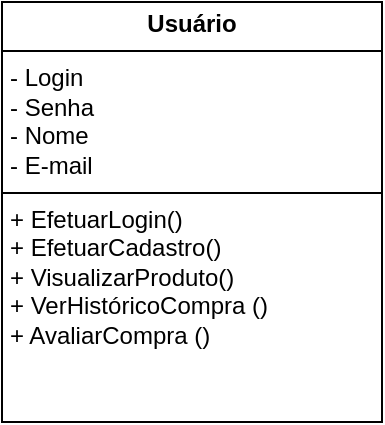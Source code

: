 <mxfile version="24.4.0" type="github">
  <diagram name="Página-1" id="5wzTVDL06kgsEXwPrGa1">
    <mxGraphModel dx="1393" dy="808" grid="1" gridSize="10" guides="1" tooltips="1" connect="1" arrows="1" fold="1" page="1" pageScale="1" pageWidth="827" pageHeight="1169" math="0" shadow="0">
      <root>
        <mxCell id="0" />
        <mxCell id="1" parent="0" />
        <mxCell id="aBg1Fo8ugN-6X-YRqG1e-83" value="&lt;p style=&quot;margin:0px;margin-top:4px;text-align:center;&quot;&gt;&lt;b&gt;Usuário&lt;/b&gt;&lt;/p&gt;&lt;hr size=&quot;1&quot; style=&quot;border-style:solid;&quot;&gt;&lt;p style=&quot;margin:0px;margin-left:4px;&quot;&gt;- Login&lt;/p&gt;&lt;p style=&quot;margin:0px;margin-left:4px;&quot;&gt;- Senha&lt;/p&gt;&lt;p style=&quot;margin:0px;margin-left:4px;&quot;&gt;- Nome&lt;/p&gt;&lt;p style=&quot;margin:0px;margin-left:4px;&quot;&gt;- E-mail&lt;/p&gt;&lt;hr size=&quot;1&quot; style=&quot;border-style:solid;&quot;&gt;&lt;p style=&quot;margin:0px;margin-left:4px;&quot;&gt;+ EfetuarLogin()&lt;/p&gt;&lt;p style=&quot;margin:0px;margin-left:4px;&quot;&gt;+ EfetuarCadastro()&lt;/p&gt;&lt;p style=&quot;margin:0px;margin-left:4px;&quot;&gt;+ VisualizarProduto()&lt;/p&gt;&lt;p style=&quot;margin:0px;margin-left:4px;&quot;&gt;+ VerHistóricoCompra ()&lt;/p&gt;&lt;p style=&quot;margin:0px;margin-left:4px;&quot;&gt;+ AvaliarCompra ()&lt;/p&gt;&lt;p style=&quot;margin:0px;margin-left:4px;&quot;&gt;&lt;br&gt;&lt;/p&gt;" style="verticalAlign=top;align=left;overflow=fill;html=1;whiteSpace=wrap;" vertex="1" parent="1">
          <mxGeometry x="140" y="360" width="190" height="210" as="geometry" />
        </mxCell>
      </root>
    </mxGraphModel>
  </diagram>
</mxfile>
